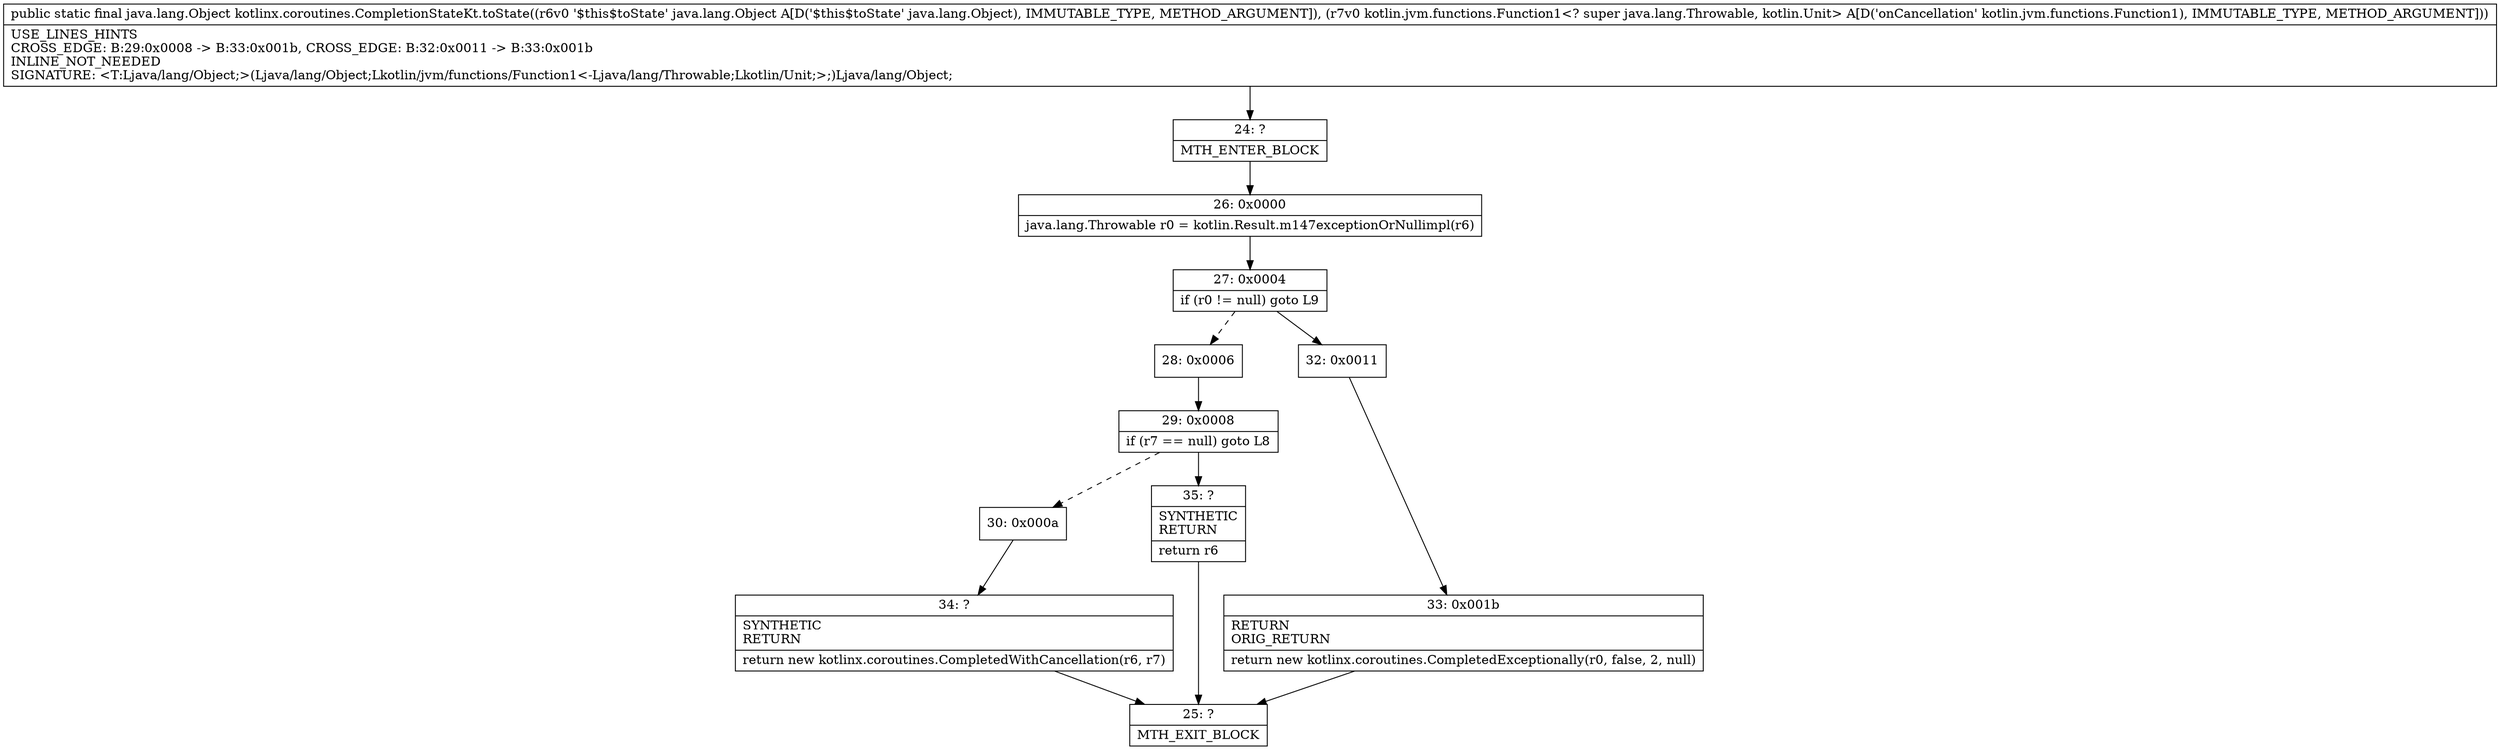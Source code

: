 digraph "CFG forkotlinx.coroutines.CompletionStateKt.toState(Ljava\/lang\/Object;Lkotlin\/jvm\/functions\/Function1;)Ljava\/lang\/Object;" {
Node_24 [shape=record,label="{24\:\ ?|MTH_ENTER_BLOCK\l}"];
Node_26 [shape=record,label="{26\:\ 0x0000|java.lang.Throwable r0 = kotlin.Result.m147exceptionOrNullimpl(r6)\l}"];
Node_27 [shape=record,label="{27\:\ 0x0004|if (r0 != null) goto L9\l}"];
Node_28 [shape=record,label="{28\:\ 0x0006}"];
Node_29 [shape=record,label="{29\:\ 0x0008|if (r7 == null) goto L8\l}"];
Node_30 [shape=record,label="{30\:\ 0x000a}"];
Node_34 [shape=record,label="{34\:\ ?|SYNTHETIC\lRETURN\l|return new kotlinx.coroutines.CompletedWithCancellation(r6, r7)\l}"];
Node_25 [shape=record,label="{25\:\ ?|MTH_EXIT_BLOCK\l}"];
Node_35 [shape=record,label="{35\:\ ?|SYNTHETIC\lRETURN\l|return r6\l}"];
Node_32 [shape=record,label="{32\:\ 0x0011}"];
Node_33 [shape=record,label="{33\:\ 0x001b|RETURN\lORIG_RETURN\l|return new kotlinx.coroutines.CompletedExceptionally(r0, false, 2, null)\l}"];
MethodNode[shape=record,label="{public static final java.lang.Object kotlinx.coroutines.CompletionStateKt.toState((r6v0 '$this$toState' java.lang.Object A[D('$this$toState' java.lang.Object), IMMUTABLE_TYPE, METHOD_ARGUMENT]), (r7v0 kotlin.jvm.functions.Function1\<? super java.lang.Throwable, kotlin.Unit\> A[D('onCancellation' kotlin.jvm.functions.Function1), IMMUTABLE_TYPE, METHOD_ARGUMENT]))  | USE_LINES_HINTS\lCROSS_EDGE: B:29:0x0008 \-\> B:33:0x001b, CROSS_EDGE: B:32:0x0011 \-\> B:33:0x001b\lINLINE_NOT_NEEDED\lSIGNATURE: \<T:Ljava\/lang\/Object;\>(Ljava\/lang\/Object;Lkotlin\/jvm\/functions\/Function1\<\-Ljava\/lang\/Throwable;Lkotlin\/Unit;\>;)Ljava\/lang\/Object;\l}"];
MethodNode -> Node_24;Node_24 -> Node_26;
Node_26 -> Node_27;
Node_27 -> Node_28[style=dashed];
Node_27 -> Node_32;
Node_28 -> Node_29;
Node_29 -> Node_30[style=dashed];
Node_29 -> Node_35;
Node_30 -> Node_34;
Node_34 -> Node_25;
Node_35 -> Node_25;
Node_32 -> Node_33;
Node_33 -> Node_25;
}

